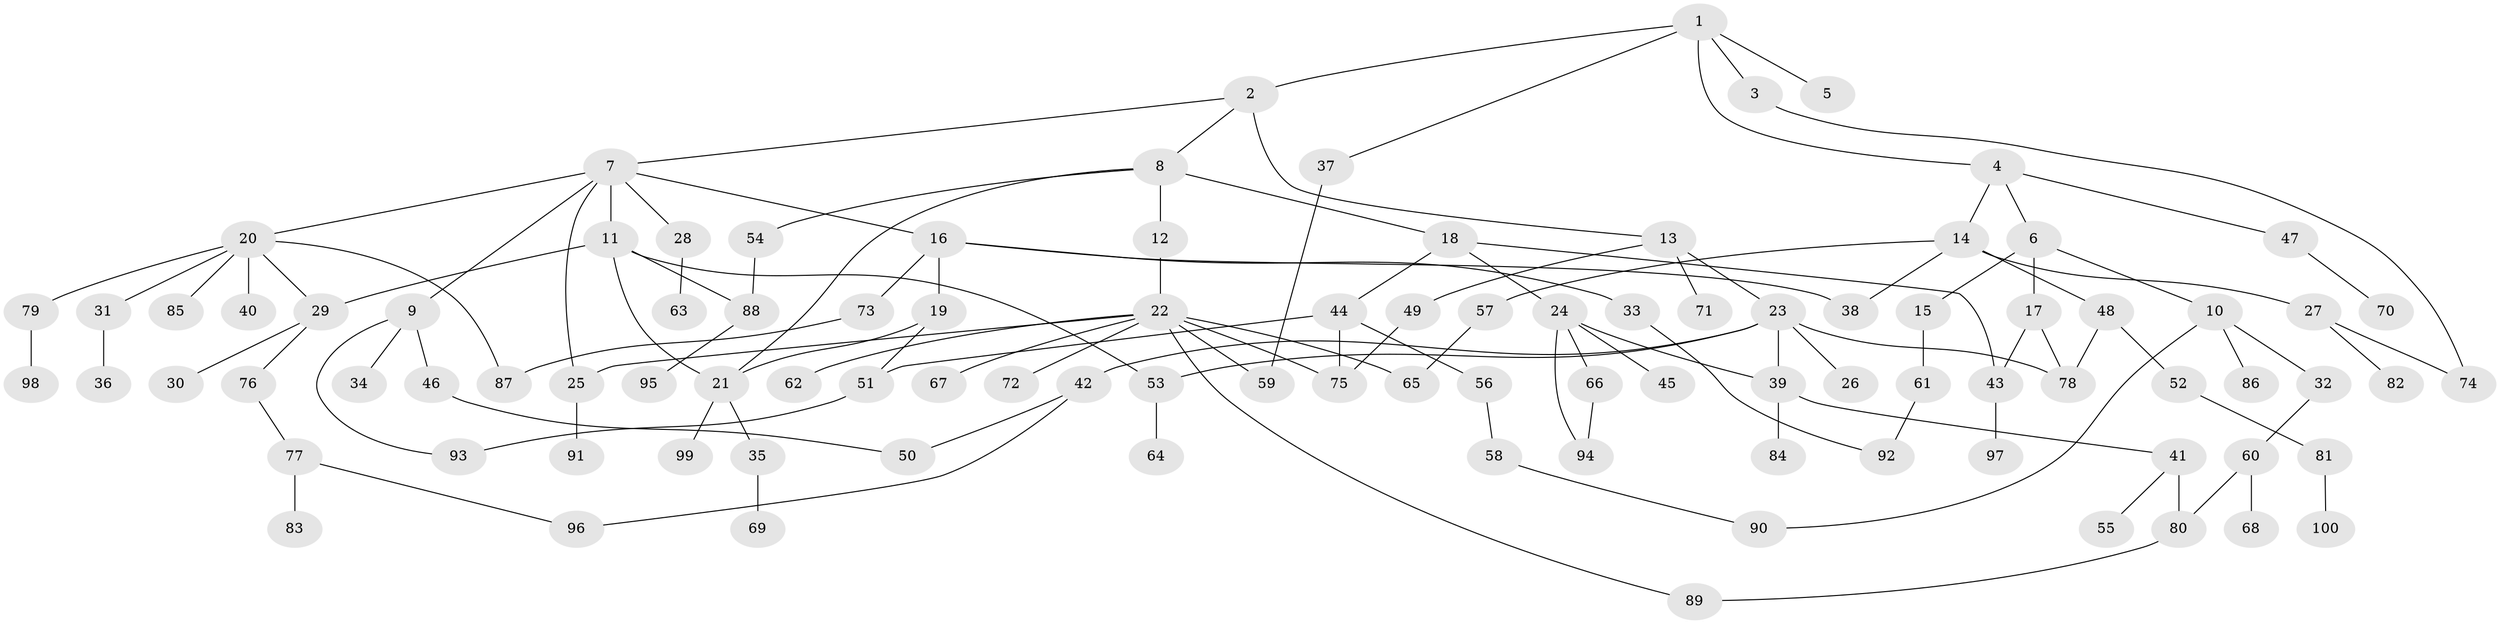 // Generated by graph-tools (version 1.1) at 2025/38/02/21/25 10:38:51]
// undirected, 100 vertices, 125 edges
graph export_dot {
graph [start="1"]
  node [color=gray90,style=filled];
  1;
  2;
  3;
  4;
  5;
  6;
  7;
  8;
  9;
  10;
  11;
  12;
  13;
  14;
  15;
  16;
  17;
  18;
  19;
  20;
  21;
  22;
  23;
  24;
  25;
  26;
  27;
  28;
  29;
  30;
  31;
  32;
  33;
  34;
  35;
  36;
  37;
  38;
  39;
  40;
  41;
  42;
  43;
  44;
  45;
  46;
  47;
  48;
  49;
  50;
  51;
  52;
  53;
  54;
  55;
  56;
  57;
  58;
  59;
  60;
  61;
  62;
  63;
  64;
  65;
  66;
  67;
  68;
  69;
  70;
  71;
  72;
  73;
  74;
  75;
  76;
  77;
  78;
  79;
  80;
  81;
  82;
  83;
  84;
  85;
  86;
  87;
  88;
  89;
  90;
  91;
  92;
  93;
  94;
  95;
  96;
  97;
  98;
  99;
  100;
  1 -- 2;
  1 -- 3;
  1 -- 4;
  1 -- 5;
  1 -- 37;
  2 -- 7;
  2 -- 8;
  2 -- 13;
  3 -- 74;
  4 -- 6;
  4 -- 14;
  4 -- 47;
  6 -- 10;
  6 -- 15;
  6 -- 17;
  7 -- 9;
  7 -- 11;
  7 -- 16;
  7 -- 20;
  7 -- 28;
  7 -- 25;
  8 -- 12;
  8 -- 18;
  8 -- 21;
  8 -- 54;
  9 -- 34;
  9 -- 46;
  9 -- 93;
  10 -- 32;
  10 -- 86;
  10 -- 90;
  11 -- 53;
  11 -- 88;
  11 -- 21;
  11 -- 29;
  12 -- 22;
  13 -- 23;
  13 -- 49;
  13 -- 71;
  14 -- 27;
  14 -- 38;
  14 -- 48;
  14 -- 57;
  15 -- 61;
  16 -- 19;
  16 -- 33;
  16 -- 73;
  16 -- 38;
  17 -- 43;
  17 -- 78;
  18 -- 24;
  18 -- 43;
  18 -- 44;
  19 -- 51;
  19 -- 21;
  20 -- 29;
  20 -- 31;
  20 -- 40;
  20 -- 79;
  20 -- 85;
  20 -- 87;
  21 -- 35;
  21 -- 99;
  22 -- 25;
  22 -- 59;
  22 -- 62;
  22 -- 67;
  22 -- 72;
  22 -- 75;
  22 -- 89;
  22 -- 65;
  23 -- 26;
  23 -- 42;
  23 -- 78;
  23 -- 39;
  23 -- 53;
  24 -- 39;
  24 -- 45;
  24 -- 66;
  24 -- 94;
  25 -- 91;
  27 -- 74;
  27 -- 82;
  28 -- 63;
  29 -- 30;
  29 -- 76;
  31 -- 36;
  32 -- 60;
  33 -- 92;
  35 -- 69;
  37 -- 59;
  39 -- 41;
  39 -- 84;
  41 -- 55;
  41 -- 80;
  42 -- 96;
  42 -- 50;
  43 -- 97;
  44 -- 56;
  44 -- 75;
  44 -- 51;
  46 -- 50;
  47 -- 70;
  48 -- 52;
  48 -- 78;
  49 -- 75;
  51 -- 93;
  52 -- 81;
  53 -- 64;
  54 -- 88;
  56 -- 58;
  57 -- 65;
  58 -- 90;
  60 -- 68;
  60 -- 80;
  61 -- 92;
  66 -- 94;
  73 -- 87;
  76 -- 77;
  77 -- 83;
  77 -- 96;
  79 -- 98;
  80 -- 89;
  81 -- 100;
  88 -- 95;
}
